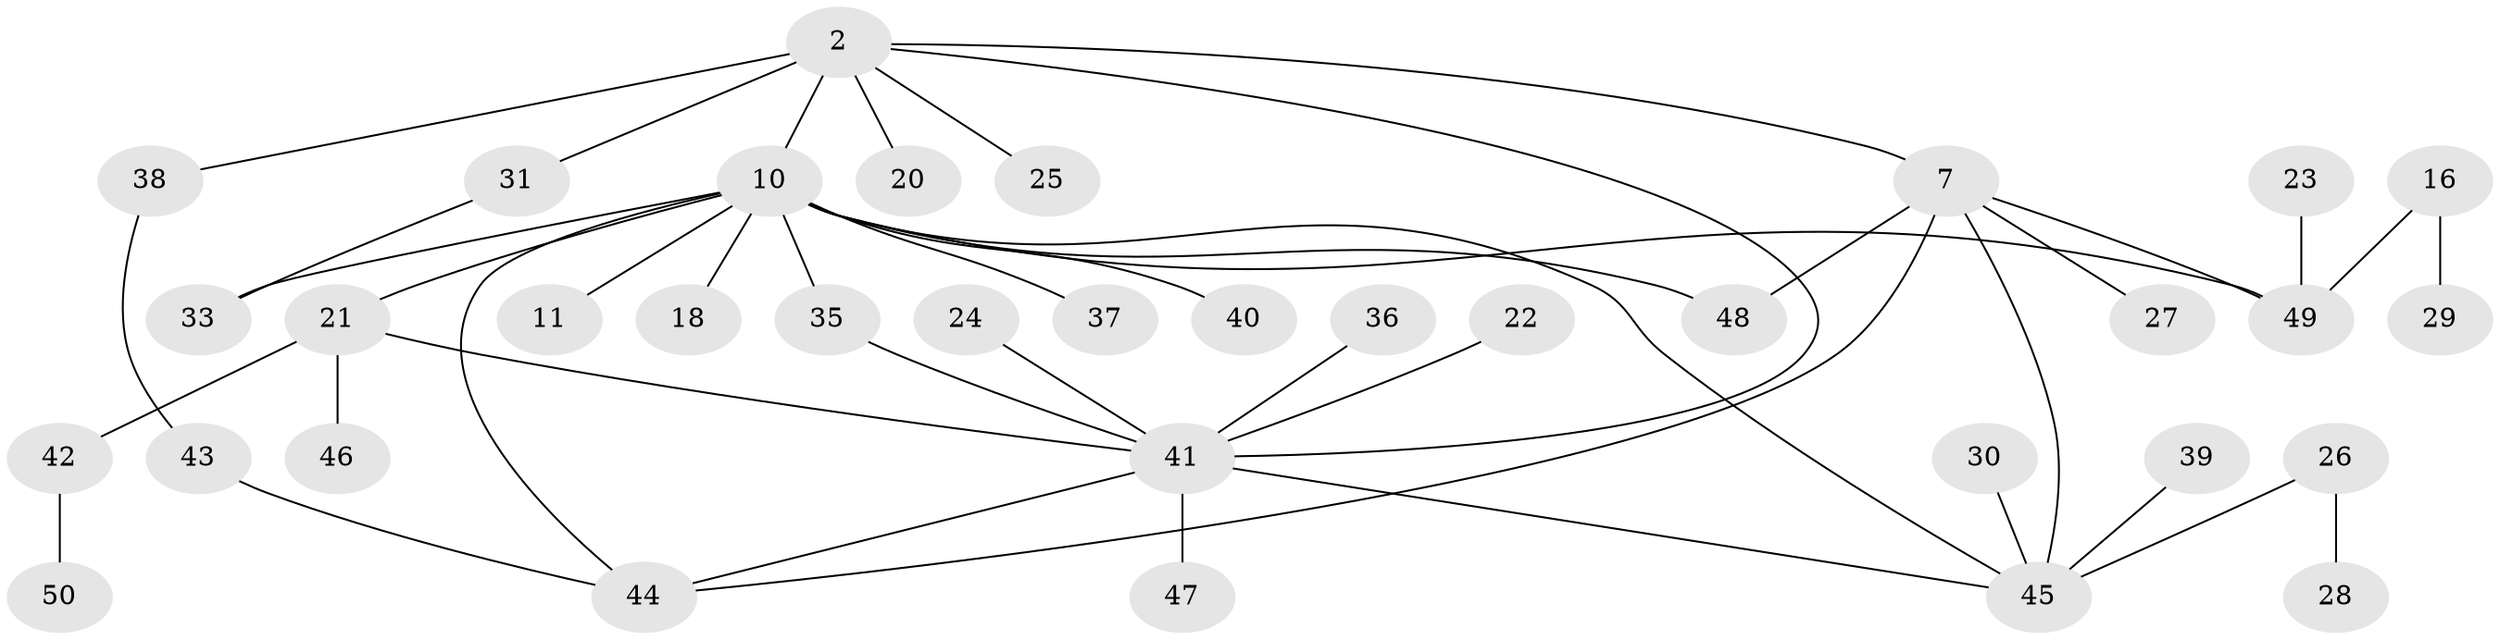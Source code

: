 // original degree distribution, {5: 0.06, 8: 0.04, 7: 0.06, 6: 0.02, 3: 0.06, 1: 0.46, 4: 0.04, 2: 0.26}
// Generated by graph-tools (version 1.1) at 2025/57/03/04/25 21:57:32]
// undirected, 35 vertices, 44 edges
graph export_dot {
graph [start="1"]
  node [color=gray90,style=filled];
  2 [super="+1"];
  7;
  10 [super="+3"];
  11;
  16 [super="+15"];
  18;
  20;
  21 [super="+19"];
  22;
  23;
  24;
  25;
  26;
  27;
  28;
  29;
  30;
  31;
  33;
  35;
  36;
  37;
  38;
  39;
  40;
  41 [super="+6+17"];
  42;
  43 [super="+34"];
  44 [super="+5"];
  45 [super="+4+13"];
  46;
  47;
  48 [super="+8"];
  49 [super="+14"];
  50;
  2 -- 7;
  2 -- 20;
  2 -- 25;
  2 -- 10 [weight=2];
  2 -- 38;
  2 -- 31;
  2 -- 41;
  7 -- 27;
  7 -- 44 [weight=2];
  7 -- 45;
  7 -- 48;
  7 -- 49;
  10 -- 33;
  10 -- 35;
  10 -- 44 [weight=2];
  10 -- 37;
  10 -- 40;
  10 -- 11;
  10 -- 18;
  10 -- 45;
  10 -- 48;
  10 -- 49;
  10 -- 21;
  16 -- 29;
  16 -- 49;
  21 -- 42;
  21 -- 41;
  21 -- 46;
  22 -- 41;
  23 -- 49;
  24 -- 41;
  26 -- 28;
  26 -- 45;
  30 -- 45;
  31 -- 33;
  35 -- 41;
  36 -- 41;
  38 -- 43;
  39 -- 45;
  41 -- 44;
  41 -- 45;
  41 -- 47;
  42 -- 50;
  43 -- 44;
}
